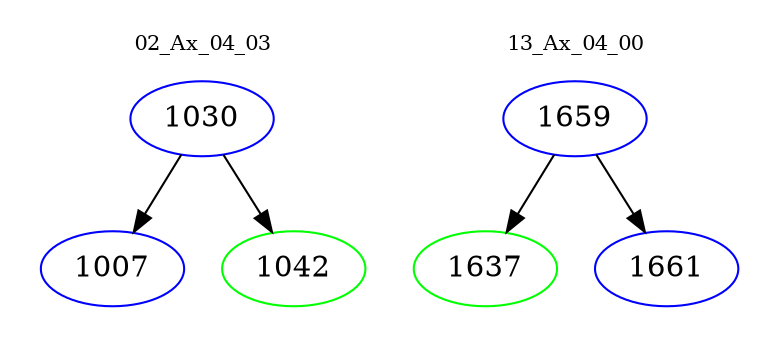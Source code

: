 digraph{
subgraph cluster_0 {
color = white
label = "02_Ax_04_03";
fontsize=10;
T0_1030 [label="1030", color="blue"]
T0_1030 -> T0_1007 [color="black"]
T0_1007 [label="1007", color="blue"]
T0_1030 -> T0_1042 [color="black"]
T0_1042 [label="1042", color="green"]
}
subgraph cluster_1 {
color = white
label = "13_Ax_04_00";
fontsize=10;
T1_1659 [label="1659", color="blue"]
T1_1659 -> T1_1637 [color="black"]
T1_1637 [label="1637", color="green"]
T1_1659 -> T1_1661 [color="black"]
T1_1661 [label="1661", color="blue"]
}
}
